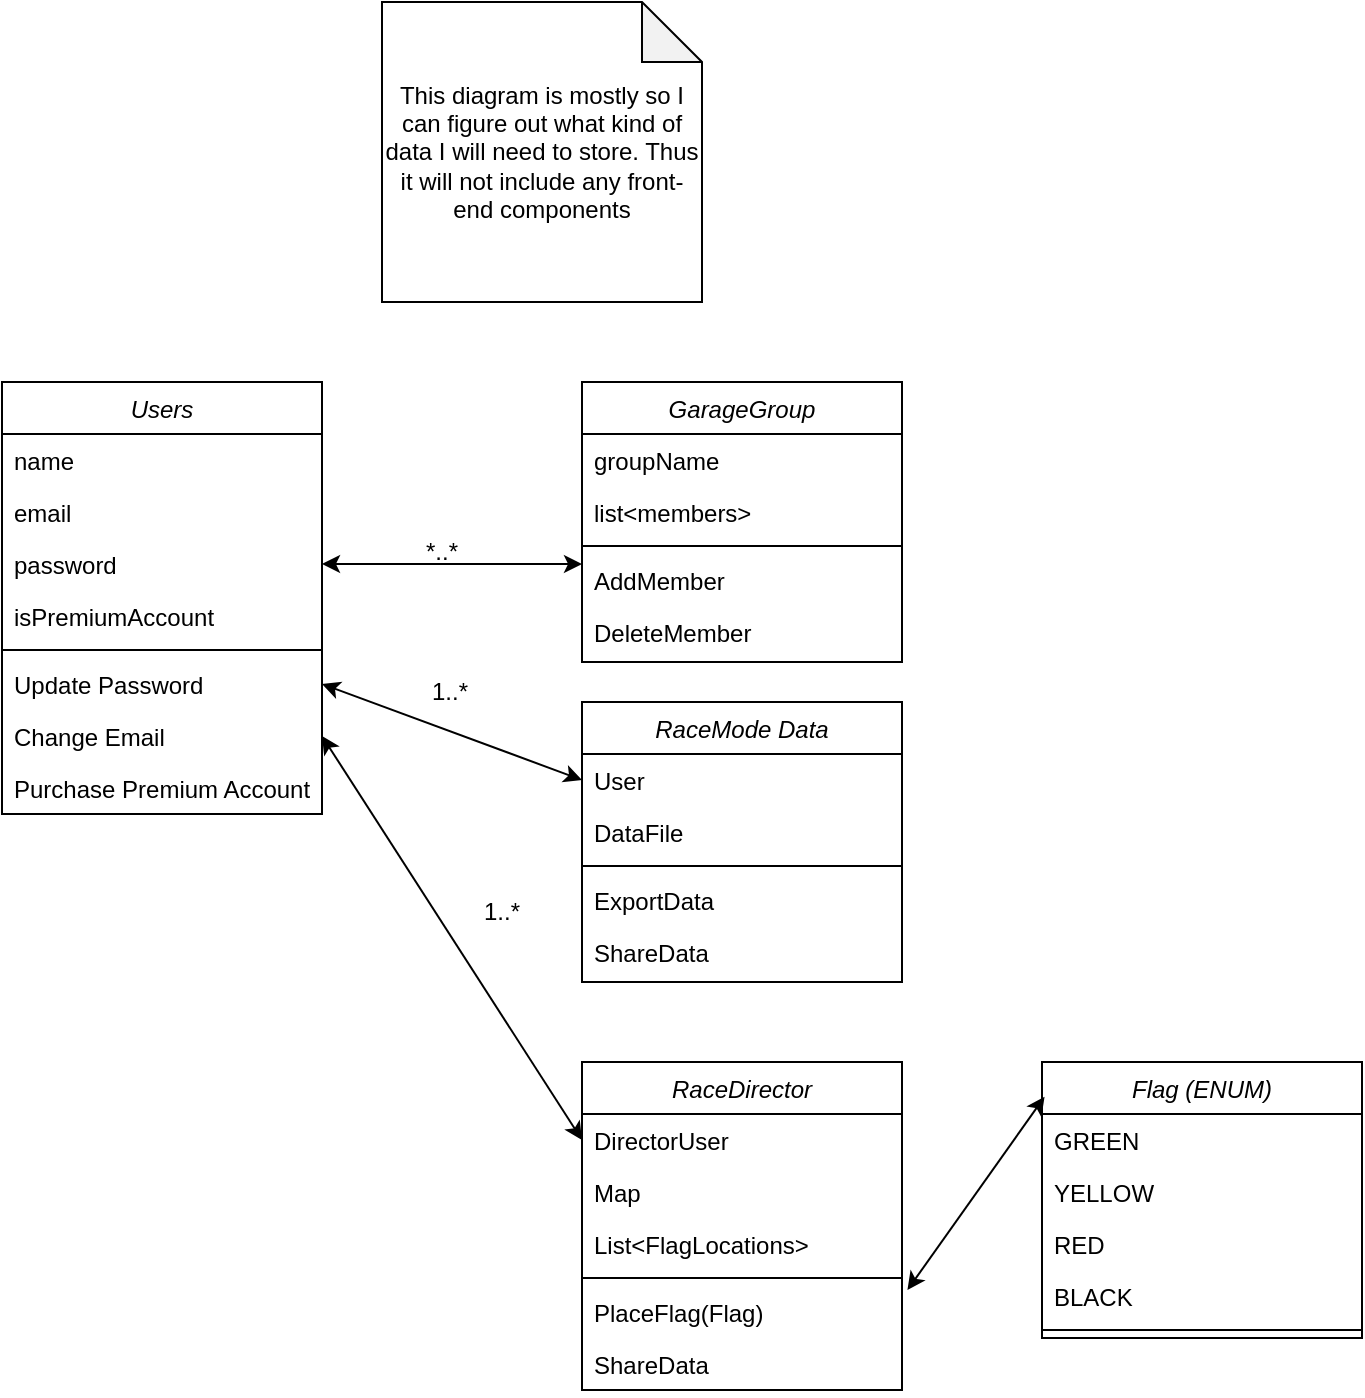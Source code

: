 <mxfile version="21.1.2" type="device">
  <diagram id="C5RBs43oDa-KdzZeNtuy" name="Page-1">
    <mxGraphModel dx="1206" dy="1978" grid="1" gridSize="10" guides="1" tooltips="1" connect="1" arrows="1" fold="1" page="1" pageScale="1" pageWidth="827" pageHeight="1169" math="0" shadow="0">
      <root>
        <mxCell id="WIyWlLk6GJQsqaUBKTNV-0" />
        <mxCell id="WIyWlLk6GJQsqaUBKTNV-1" parent="WIyWlLk6GJQsqaUBKTNV-0" />
        <mxCell id="zkfFHV4jXpPFQw0GAbJ--0" value="Users" style="swimlane;fontStyle=2;align=center;verticalAlign=top;childLayout=stackLayout;horizontal=1;startSize=26;horizontalStack=0;resizeParent=1;resizeLast=0;collapsible=1;marginBottom=0;rounded=0;shadow=0;strokeWidth=1;" parent="WIyWlLk6GJQsqaUBKTNV-1" vertex="1">
          <mxGeometry x="220" y="120" width="160" height="216" as="geometry">
            <mxRectangle x="230" y="140" width="160" height="26" as="alternateBounds" />
          </mxGeometry>
        </mxCell>
        <mxCell id="zkfFHV4jXpPFQw0GAbJ--1" value="name" style="text;align=left;verticalAlign=top;spacingLeft=4;spacingRight=4;overflow=hidden;rotatable=0;points=[[0,0.5],[1,0.5]];portConstraint=eastwest;" parent="zkfFHV4jXpPFQw0GAbJ--0" vertex="1">
          <mxGeometry y="26" width="160" height="26" as="geometry" />
        </mxCell>
        <mxCell id="zkfFHV4jXpPFQw0GAbJ--2" value="email" style="text;align=left;verticalAlign=top;spacingLeft=4;spacingRight=4;overflow=hidden;rotatable=0;points=[[0,0.5],[1,0.5]];portConstraint=eastwest;rounded=0;shadow=0;html=0;" parent="zkfFHV4jXpPFQw0GAbJ--0" vertex="1">
          <mxGeometry y="52" width="160" height="26" as="geometry" />
        </mxCell>
        <mxCell id="zkfFHV4jXpPFQw0GAbJ--3" value="password" style="text;align=left;verticalAlign=top;spacingLeft=4;spacingRight=4;overflow=hidden;rotatable=0;points=[[0,0.5],[1,0.5]];portConstraint=eastwest;rounded=0;shadow=0;html=0;" parent="zkfFHV4jXpPFQw0GAbJ--0" vertex="1">
          <mxGeometry y="78" width="160" height="26" as="geometry" />
        </mxCell>
        <mxCell id="BkL-9a_jS6GeeiLKy89B-0" value="isPremiumAccount" style="text;align=left;verticalAlign=top;spacingLeft=4;spacingRight=4;overflow=hidden;rotatable=0;points=[[0,0.5],[1,0.5]];portConstraint=eastwest;rounded=0;shadow=0;html=0;" parent="zkfFHV4jXpPFQw0GAbJ--0" vertex="1">
          <mxGeometry y="104" width="160" height="26" as="geometry" />
        </mxCell>
        <mxCell id="zkfFHV4jXpPFQw0GAbJ--4" value="" style="line;html=1;strokeWidth=1;align=left;verticalAlign=middle;spacingTop=-1;spacingLeft=3;spacingRight=3;rotatable=0;labelPosition=right;points=[];portConstraint=eastwest;" parent="zkfFHV4jXpPFQw0GAbJ--0" vertex="1">
          <mxGeometry y="130" width="160" height="8" as="geometry" />
        </mxCell>
        <mxCell id="BkL-9a_jS6GeeiLKy89B-1" value="Update Password" style="text;align=left;verticalAlign=top;spacingLeft=4;spacingRight=4;overflow=hidden;rotatable=0;points=[[0,0.5],[1,0.5]];portConstraint=eastwest;" parent="zkfFHV4jXpPFQw0GAbJ--0" vertex="1">
          <mxGeometry y="138" width="160" height="26" as="geometry" />
        </mxCell>
        <mxCell id="zkfFHV4jXpPFQw0GAbJ--5" value="Change Email" style="text;align=left;verticalAlign=top;spacingLeft=4;spacingRight=4;overflow=hidden;rotatable=0;points=[[0,0.5],[1,0.5]];portConstraint=eastwest;" parent="zkfFHV4jXpPFQw0GAbJ--0" vertex="1">
          <mxGeometry y="164" width="160" height="26" as="geometry" />
        </mxCell>
        <mxCell id="BkL-9a_jS6GeeiLKy89B-2" value="Purchase Premium Account" style="text;align=left;verticalAlign=top;spacingLeft=4;spacingRight=4;overflow=hidden;rotatable=0;points=[[0,0.5],[1,0.5]];portConstraint=eastwest;" parent="zkfFHV4jXpPFQw0GAbJ--0" vertex="1">
          <mxGeometry y="190" width="160" height="26" as="geometry" />
        </mxCell>
        <mxCell id="BkL-9a_jS6GeeiLKy89B-3" value="GarageGroup" style="swimlane;fontStyle=2;align=center;verticalAlign=top;childLayout=stackLayout;horizontal=1;startSize=26;horizontalStack=0;resizeParent=1;resizeLast=0;collapsible=1;marginBottom=0;rounded=0;shadow=0;strokeWidth=1;" parent="WIyWlLk6GJQsqaUBKTNV-1" vertex="1">
          <mxGeometry x="510" y="120" width="160" height="140" as="geometry">
            <mxRectangle x="230" y="140" width="160" height="26" as="alternateBounds" />
          </mxGeometry>
        </mxCell>
        <mxCell id="BkL-9a_jS6GeeiLKy89B-4" value="groupName" style="text;align=left;verticalAlign=top;spacingLeft=4;spacingRight=4;overflow=hidden;rotatable=0;points=[[0,0.5],[1,0.5]];portConstraint=eastwest;" parent="BkL-9a_jS6GeeiLKy89B-3" vertex="1">
          <mxGeometry y="26" width="160" height="26" as="geometry" />
        </mxCell>
        <mxCell id="BkL-9a_jS6GeeiLKy89B-5" value="list&lt;members&gt;" style="text;align=left;verticalAlign=top;spacingLeft=4;spacingRight=4;overflow=hidden;rotatable=0;points=[[0,0.5],[1,0.5]];portConstraint=eastwest;rounded=0;shadow=0;html=0;" parent="BkL-9a_jS6GeeiLKy89B-3" vertex="1">
          <mxGeometry y="52" width="160" height="26" as="geometry" />
        </mxCell>
        <mxCell id="BkL-9a_jS6GeeiLKy89B-8" value="" style="line;html=1;strokeWidth=1;align=left;verticalAlign=middle;spacingTop=-1;spacingLeft=3;spacingRight=3;rotatable=0;labelPosition=right;points=[];portConstraint=eastwest;" parent="BkL-9a_jS6GeeiLKy89B-3" vertex="1">
          <mxGeometry y="78" width="160" height="8" as="geometry" />
        </mxCell>
        <mxCell id="BkL-9a_jS6GeeiLKy89B-9" value="AddMember" style="text;align=left;verticalAlign=top;spacingLeft=4;spacingRight=4;overflow=hidden;rotatable=0;points=[[0,0.5],[1,0.5]];portConstraint=eastwest;" parent="BkL-9a_jS6GeeiLKy89B-3" vertex="1">
          <mxGeometry y="86" width="160" height="26" as="geometry" />
        </mxCell>
        <mxCell id="BkL-9a_jS6GeeiLKy89B-10" value="DeleteMember" style="text;align=left;verticalAlign=top;spacingLeft=4;spacingRight=4;overflow=hidden;rotatable=0;points=[[0,0.5],[1,0.5]];portConstraint=eastwest;" parent="BkL-9a_jS6GeeiLKy89B-3" vertex="1">
          <mxGeometry y="112" width="160" height="26" as="geometry" />
        </mxCell>
        <mxCell id="BkL-9a_jS6GeeiLKy89B-12" value="" style="endArrow=classic;startArrow=classic;html=1;rounded=0;entryX=0;entryY=0.5;entryDx=0;entryDy=0;exitX=1;exitY=0.5;exitDx=0;exitDy=0;" parent="WIyWlLk6GJQsqaUBKTNV-1" source="zkfFHV4jXpPFQw0GAbJ--3" edge="1">
          <mxGeometry width="50" height="50" relative="1" as="geometry">
            <mxPoint x="420" y="160" as="sourcePoint" />
            <mxPoint x="510" y="211" as="targetPoint" />
          </mxGeometry>
        </mxCell>
        <mxCell id="BkL-9a_jS6GeeiLKy89B-14" value="*..*" style="text;html=1;strokeColor=none;fillColor=none;align=center;verticalAlign=middle;whiteSpace=wrap;rounded=0;" parent="WIyWlLk6GJQsqaUBKTNV-1" vertex="1">
          <mxGeometry x="410" y="190" width="60" height="30" as="geometry" />
        </mxCell>
        <mxCell id="ey71KfmKIQ14EFln5qrJ-0" value="RaceMode Data" style="swimlane;fontStyle=2;align=center;verticalAlign=top;childLayout=stackLayout;horizontal=1;startSize=26;horizontalStack=0;resizeParent=1;resizeLast=0;collapsible=1;marginBottom=0;rounded=0;shadow=0;strokeWidth=1;" parent="WIyWlLk6GJQsqaUBKTNV-1" vertex="1">
          <mxGeometry x="510" y="280" width="160" height="140" as="geometry">
            <mxRectangle x="230" y="140" width="160" height="26" as="alternateBounds" />
          </mxGeometry>
        </mxCell>
        <mxCell id="ey71KfmKIQ14EFln5qrJ-1" value="User" style="text;align=left;verticalAlign=top;spacingLeft=4;spacingRight=4;overflow=hidden;rotatable=0;points=[[0,0.5],[1,0.5]];portConstraint=eastwest;" parent="ey71KfmKIQ14EFln5qrJ-0" vertex="1">
          <mxGeometry y="26" width="160" height="26" as="geometry" />
        </mxCell>
        <mxCell id="ey71KfmKIQ14EFln5qrJ-2" value="DataFile" style="text;align=left;verticalAlign=top;spacingLeft=4;spacingRight=4;overflow=hidden;rotatable=0;points=[[0,0.5],[1,0.5]];portConstraint=eastwest;" parent="ey71KfmKIQ14EFln5qrJ-0" vertex="1">
          <mxGeometry y="52" width="160" height="26" as="geometry" />
        </mxCell>
        <mxCell id="ey71KfmKIQ14EFln5qrJ-3" value="" style="line;html=1;strokeWidth=1;align=left;verticalAlign=middle;spacingTop=-1;spacingLeft=3;spacingRight=3;rotatable=0;labelPosition=right;points=[];portConstraint=eastwest;" parent="ey71KfmKIQ14EFln5qrJ-0" vertex="1">
          <mxGeometry y="78" width="160" height="8" as="geometry" />
        </mxCell>
        <mxCell id="ey71KfmKIQ14EFln5qrJ-4" value="ExportData" style="text;align=left;verticalAlign=top;spacingLeft=4;spacingRight=4;overflow=hidden;rotatable=0;points=[[0,0.5],[1,0.5]];portConstraint=eastwest;" parent="ey71KfmKIQ14EFln5qrJ-0" vertex="1">
          <mxGeometry y="86" width="160" height="26" as="geometry" />
        </mxCell>
        <mxCell id="ey71KfmKIQ14EFln5qrJ-5" value="ShareData" style="text;align=left;verticalAlign=top;spacingLeft=4;spacingRight=4;overflow=hidden;rotatable=0;points=[[0,0.5],[1,0.5]];portConstraint=eastwest;" parent="ey71KfmKIQ14EFln5qrJ-0" vertex="1">
          <mxGeometry y="112" width="160" height="26" as="geometry" />
        </mxCell>
        <mxCell id="ey71KfmKIQ14EFln5qrJ-6" value="" style="endArrow=classic;startArrow=classic;html=1;rounded=0;entryX=0;entryY=0.5;entryDx=0;entryDy=0;exitX=1;exitY=0.5;exitDx=0;exitDy=0;" parent="WIyWlLk6GJQsqaUBKTNV-1" source="BkL-9a_jS6GeeiLKy89B-1" target="ey71KfmKIQ14EFln5qrJ-1" edge="1">
          <mxGeometry width="50" height="50" relative="1" as="geometry">
            <mxPoint x="390" y="280" as="sourcePoint" />
            <mxPoint x="520" y="280" as="targetPoint" />
          </mxGeometry>
        </mxCell>
        <mxCell id="ey71KfmKIQ14EFln5qrJ-7" value="1..*" style="text;html=1;strokeColor=none;fillColor=none;align=center;verticalAlign=middle;whiteSpace=wrap;rounded=0;" parent="WIyWlLk6GJQsqaUBKTNV-1" vertex="1">
          <mxGeometry x="414" y="260" width="60" height="30" as="geometry" />
        </mxCell>
        <mxCell id="ey71KfmKIQ14EFln5qrJ-8" value="RaceDirector" style="swimlane;fontStyle=2;align=center;verticalAlign=top;childLayout=stackLayout;horizontal=1;startSize=26;horizontalStack=0;resizeParent=1;resizeLast=0;collapsible=1;marginBottom=0;rounded=0;shadow=0;strokeWidth=1;" parent="WIyWlLk6GJQsqaUBKTNV-1" vertex="1">
          <mxGeometry x="510" y="460" width="160" height="164" as="geometry">
            <mxRectangle x="230" y="140" width="160" height="26" as="alternateBounds" />
          </mxGeometry>
        </mxCell>
        <mxCell id="ey71KfmKIQ14EFln5qrJ-9" value="DirectorUser" style="text;align=left;verticalAlign=top;spacingLeft=4;spacingRight=4;overflow=hidden;rotatable=0;points=[[0,0.5],[1,0.5]];portConstraint=eastwest;" parent="ey71KfmKIQ14EFln5qrJ-8" vertex="1">
          <mxGeometry y="26" width="160" height="26" as="geometry" />
        </mxCell>
        <mxCell id="ey71KfmKIQ14EFln5qrJ-10" value="Map" style="text;align=left;verticalAlign=top;spacingLeft=4;spacingRight=4;overflow=hidden;rotatable=0;points=[[0,0.5],[1,0.5]];portConstraint=eastwest;" parent="ey71KfmKIQ14EFln5qrJ-8" vertex="1">
          <mxGeometry y="52" width="160" height="26" as="geometry" />
        </mxCell>
        <mxCell id="yMbex9_L_cmSwQ-FfYfe-3" value="List&lt;FlagLocations&gt;" style="text;align=left;verticalAlign=top;spacingLeft=4;spacingRight=4;overflow=hidden;rotatable=0;points=[[0,0.5],[1,0.5]];portConstraint=eastwest;" vertex="1" parent="ey71KfmKIQ14EFln5qrJ-8">
          <mxGeometry y="78" width="160" height="26" as="geometry" />
        </mxCell>
        <mxCell id="ey71KfmKIQ14EFln5qrJ-11" value="" style="line;html=1;strokeWidth=1;align=left;verticalAlign=middle;spacingTop=-1;spacingLeft=3;spacingRight=3;rotatable=0;labelPosition=right;points=[];portConstraint=eastwest;" parent="ey71KfmKIQ14EFln5qrJ-8" vertex="1">
          <mxGeometry y="104" width="160" height="8" as="geometry" />
        </mxCell>
        <mxCell id="ey71KfmKIQ14EFln5qrJ-12" value="PlaceFlag(Flag)" style="text;align=left;verticalAlign=top;spacingLeft=4;spacingRight=4;overflow=hidden;rotatable=0;points=[[0,0.5],[1,0.5]];portConstraint=eastwest;" parent="ey71KfmKIQ14EFln5qrJ-8" vertex="1">
          <mxGeometry y="112" width="160" height="26" as="geometry" />
        </mxCell>
        <mxCell id="ey71KfmKIQ14EFln5qrJ-13" value="ShareData" style="text;align=left;verticalAlign=top;spacingLeft=4;spacingRight=4;overflow=hidden;rotatable=0;points=[[0,0.5],[1,0.5]];portConstraint=eastwest;" parent="ey71KfmKIQ14EFln5qrJ-8" vertex="1">
          <mxGeometry y="138" width="160" height="26" as="geometry" />
        </mxCell>
        <mxCell id="ey71KfmKIQ14EFln5qrJ-14" value="Flag (ENUM)" style="swimlane;fontStyle=2;align=center;verticalAlign=top;childLayout=stackLayout;horizontal=1;startSize=26;horizontalStack=0;resizeParent=1;resizeLast=0;collapsible=1;marginBottom=0;rounded=0;shadow=0;strokeWidth=1;" parent="WIyWlLk6GJQsqaUBKTNV-1" vertex="1">
          <mxGeometry x="740" y="460" width="160" height="138" as="geometry">
            <mxRectangle x="230" y="140" width="160" height="26" as="alternateBounds" />
          </mxGeometry>
        </mxCell>
        <mxCell id="ey71KfmKIQ14EFln5qrJ-15" value="GREEN" style="text;align=left;verticalAlign=top;spacingLeft=4;spacingRight=4;overflow=hidden;rotatable=0;points=[[0,0.5],[1,0.5]];portConstraint=eastwest;" parent="ey71KfmKIQ14EFln5qrJ-14" vertex="1">
          <mxGeometry y="26" width="160" height="26" as="geometry" />
        </mxCell>
        <mxCell id="ey71KfmKIQ14EFln5qrJ-16" value="YELLOW" style="text;align=left;verticalAlign=top;spacingLeft=4;spacingRight=4;overflow=hidden;rotatable=0;points=[[0,0.5],[1,0.5]];portConstraint=eastwest;" parent="ey71KfmKIQ14EFln5qrJ-14" vertex="1">
          <mxGeometry y="52" width="160" height="26" as="geometry" />
        </mxCell>
        <mxCell id="ey71KfmKIQ14EFln5qrJ-20" value="RED" style="text;align=left;verticalAlign=top;spacingLeft=4;spacingRight=4;overflow=hidden;rotatable=0;points=[[0,0.5],[1,0.5]];portConstraint=eastwest;" parent="ey71KfmKIQ14EFln5qrJ-14" vertex="1">
          <mxGeometry y="78" width="160" height="26" as="geometry" />
        </mxCell>
        <mxCell id="ey71KfmKIQ14EFln5qrJ-21" value="BLACK" style="text;align=left;verticalAlign=top;spacingLeft=4;spacingRight=4;overflow=hidden;rotatable=0;points=[[0,0.5],[1,0.5]];portConstraint=eastwest;" parent="ey71KfmKIQ14EFln5qrJ-14" vertex="1">
          <mxGeometry y="104" width="160" height="26" as="geometry" />
        </mxCell>
        <mxCell id="ey71KfmKIQ14EFln5qrJ-17" value="" style="line;html=1;strokeWidth=1;align=left;verticalAlign=middle;spacingTop=-1;spacingLeft=3;spacingRight=3;rotatable=0;labelPosition=right;points=[];portConstraint=eastwest;" parent="ey71KfmKIQ14EFln5qrJ-14" vertex="1">
          <mxGeometry y="130" width="160" height="8" as="geometry" />
        </mxCell>
        <mxCell id="ey71KfmKIQ14EFln5qrJ-22" value="" style="endArrow=classic;startArrow=classic;html=1;rounded=0;entryX=0;entryY=0.5;entryDx=0;entryDy=0;exitX=1;exitY=0.5;exitDx=0;exitDy=0;" parent="WIyWlLk6GJQsqaUBKTNV-1" source="zkfFHV4jXpPFQw0GAbJ--5" target="ey71KfmKIQ14EFln5qrJ-9" edge="1">
          <mxGeometry width="50" height="50" relative="1" as="geometry">
            <mxPoint x="379" y="505" as="sourcePoint" />
            <mxPoint x="509" y="553" as="targetPoint" />
          </mxGeometry>
        </mxCell>
        <mxCell id="yMbex9_L_cmSwQ-FfYfe-0" value="" style="endArrow=classic;startArrow=classic;html=1;rounded=0;entryX=0.008;entryY=0.126;entryDx=0;entryDy=0;exitX=1.017;exitY=0.077;exitDx=0;exitDy=0;exitPerimeter=0;entryPerimeter=0;" edge="1" parent="WIyWlLk6GJQsqaUBKTNV-1" source="ey71KfmKIQ14EFln5qrJ-12" target="ey71KfmKIQ14EFln5qrJ-14">
          <mxGeometry width="50" height="50" relative="1" as="geometry">
            <mxPoint x="780" y="330" as="sourcePoint" />
            <mxPoint x="910" y="532" as="targetPoint" />
          </mxGeometry>
        </mxCell>
        <mxCell id="yMbex9_L_cmSwQ-FfYfe-1" value="1..*" style="text;html=1;strokeColor=none;fillColor=none;align=center;verticalAlign=middle;whiteSpace=wrap;rounded=0;" vertex="1" parent="WIyWlLk6GJQsqaUBKTNV-1">
          <mxGeometry x="440" y="370" width="60" height="30" as="geometry" />
        </mxCell>
        <mxCell id="yMbex9_L_cmSwQ-FfYfe-2" value="This diagram is mostly so I can figure out what kind of data I will need to store. Thus it will not include any front-end components" style="shape=note;whiteSpace=wrap;html=1;backgroundOutline=1;darkOpacity=0.05;" vertex="1" parent="WIyWlLk6GJQsqaUBKTNV-1">
          <mxGeometry x="410" y="-70" width="160" height="150" as="geometry" />
        </mxCell>
      </root>
    </mxGraphModel>
  </diagram>
</mxfile>

